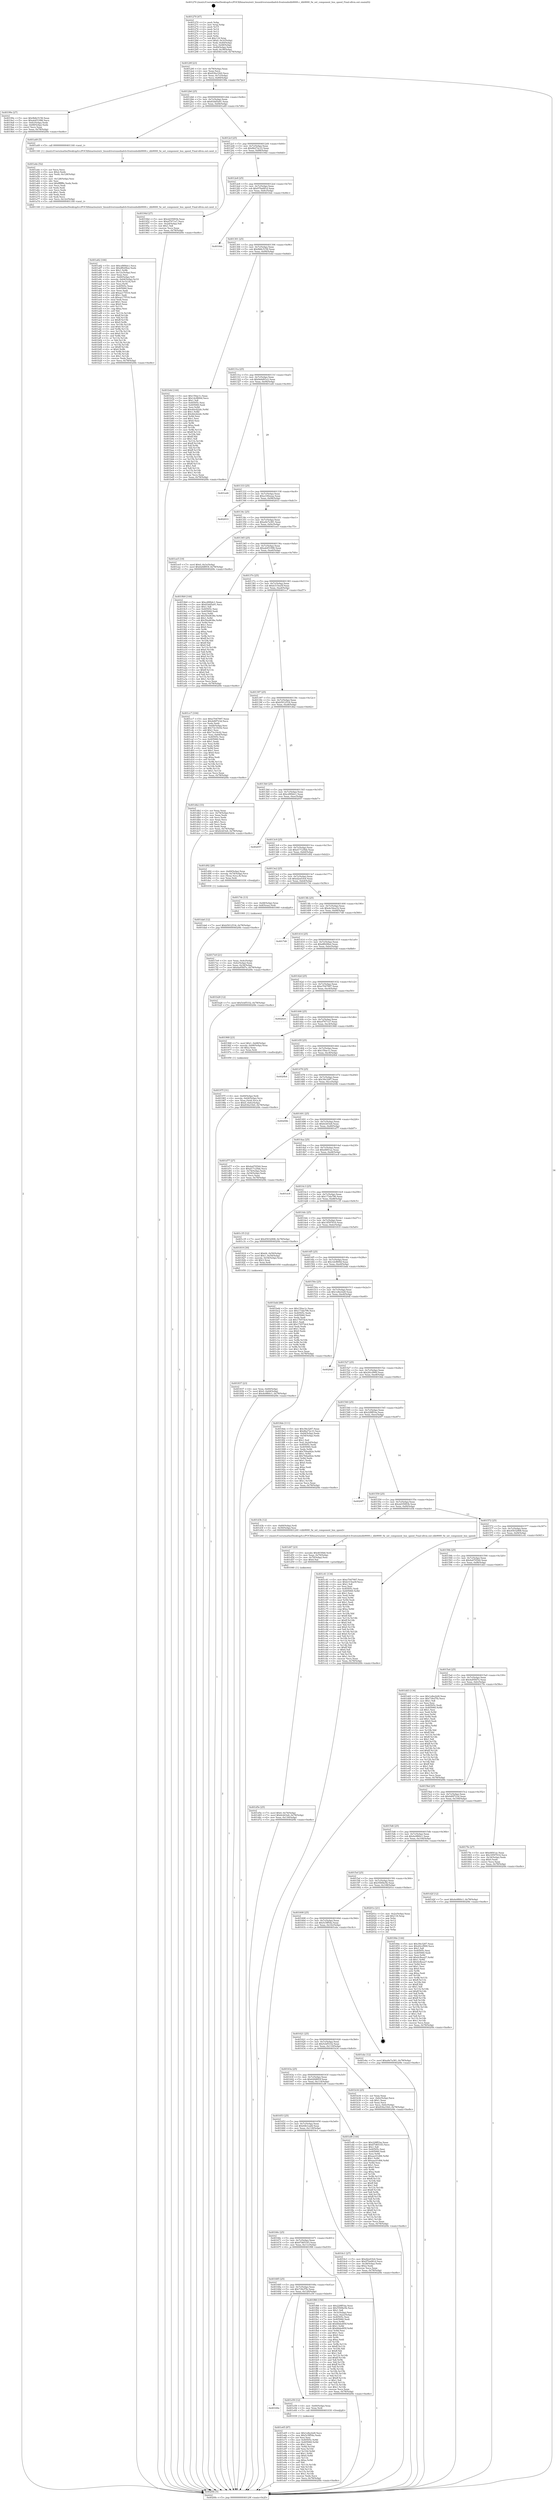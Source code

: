 digraph "0x401270" {
  label = "0x401270 (/mnt/c/Users/mathe/Desktop/tcc/POCII/binaries/extr_linuxdriversmediadvb-frontendsdib9000.c_dib9000_fw_set_component_bus_speed_Final-ollvm.out::main(0))"
  labelloc = "t"
  node[shape=record]

  Entry [label="",width=0.3,height=0.3,shape=circle,fillcolor=black,style=filled]
  "0x40129f" [label="{
     0x40129f [23]\l
     | [instrs]\l
     &nbsp;&nbsp;0x40129f \<+3\>: mov -0x78(%rbp),%eax\l
     &nbsp;&nbsp;0x4012a2 \<+2\>: mov %eax,%ecx\l
     &nbsp;&nbsp;0x4012a4 \<+6\>: sub $0x830a1920,%ecx\l
     &nbsp;&nbsp;0x4012aa \<+3\>: mov %eax,-0x7c(%rbp)\l
     &nbsp;&nbsp;0x4012ad \<+3\>: mov %ecx,-0x80(%rbp)\l
     &nbsp;&nbsp;0x4012b0 \<+6\>: je 000000000040199e \<main+0x72e\>\l
  }"]
  "0x40199e" [label="{
     0x40199e [27]\l
     | [instrs]\l
     &nbsp;&nbsp;0x40199e \<+5\>: mov $0x9b8c5158,%eax\l
     &nbsp;&nbsp;0x4019a3 \<+5\>: mov $0xab451996,%ecx\l
     &nbsp;&nbsp;0x4019a8 \<+3\>: mov -0x6c(%rbp),%edx\l
     &nbsp;&nbsp;0x4019ab \<+3\>: cmp -0x68(%rbp),%edx\l
     &nbsp;&nbsp;0x4019ae \<+3\>: cmovl %ecx,%eax\l
     &nbsp;&nbsp;0x4019b1 \<+3\>: mov %eax,-0x78(%rbp)\l
     &nbsp;&nbsp;0x4019b4 \<+5\>: jmp 00000000004020fe \<main+0xe8e\>\l
  }"]
  "0x4012b6" [label="{
     0x4012b6 [25]\l
     | [instrs]\l
     &nbsp;&nbsp;0x4012b6 \<+5\>: jmp 00000000004012bb \<main+0x4b\>\l
     &nbsp;&nbsp;0x4012bb \<+3\>: mov -0x7c(%rbp),%eax\l
     &nbsp;&nbsp;0x4012be \<+5\>: sub $0x83dd5a91,%eax\l
     &nbsp;&nbsp;0x4012c3 \<+6\>: mov %eax,-0x84(%rbp)\l
     &nbsp;&nbsp;0x4012c9 \<+6\>: je 0000000000401a49 \<main+0x7d9\>\l
  }"]
  Exit [label="",width=0.3,height=0.3,shape=circle,fillcolor=black,style=filled,peripheries=2]
  "0x401a49" [label="{
     0x401a49 [5]\l
     | [instrs]\l
     &nbsp;&nbsp;0x401a49 \<+5\>: call 0000000000401160 \<next_i\>\l
     | [calls]\l
     &nbsp;&nbsp;0x401160 \{1\} (/mnt/c/Users/mathe/Desktop/tcc/POCII/binaries/extr_linuxdriversmediadvb-frontendsdib9000.c_dib9000_fw_set_component_bus_speed_Final-ollvm.out::next_i)\l
  }"]
  "0x4012cf" [label="{
     0x4012cf [25]\l
     | [instrs]\l
     &nbsp;&nbsp;0x4012cf \<+5\>: jmp 00000000004012d4 \<main+0x64\>\l
     &nbsp;&nbsp;0x4012d4 \<+3\>: mov -0x7c(%rbp),%eax\l
     &nbsp;&nbsp;0x4012d7 \<+5\>: sub $0x8b272c33,%eax\l
     &nbsp;&nbsp;0x4012dc \<+6\>: mov %eax,-0x88(%rbp)\l
     &nbsp;&nbsp;0x4012e2 \<+6\>: je 000000000040194d \<main+0x6dd\>\l
  }"]
  "0x401e65" [label="{
     0x401e65 [87]\l
     | [instrs]\l
     &nbsp;&nbsp;0x401e65 \<+5\>: mov $0x1e8ecb28,%ecx\l
     &nbsp;&nbsp;0x401e6a \<+5\>: mov $0x5c5ff54a,%edx\l
     &nbsp;&nbsp;0x401e6f \<+2\>: xor %esi,%esi\l
     &nbsp;&nbsp;0x401e71 \<+8\>: mov 0x40505c,%r8d\l
     &nbsp;&nbsp;0x401e79 \<+8\>: mov 0x405060,%r9d\l
     &nbsp;&nbsp;0x401e81 \<+3\>: sub $0x1,%esi\l
     &nbsp;&nbsp;0x401e84 \<+3\>: mov %r8d,%r10d\l
     &nbsp;&nbsp;0x401e87 \<+3\>: add %esi,%r10d\l
     &nbsp;&nbsp;0x401e8a \<+4\>: imul %r10d,%r8d\l
     &nbsp;&nbsp;0x401e8e \<+4\>: and $0x1,%r8d\l
     &nbsp;&nbsp;0x401e92 \<+4\>: cmp $0x0,%r8d\l
     &nbsp;&nbsp;0x401e96 \<+4\>: sete %r11b\l
     &nbsp;&nbsp;0x401e9a \<+4\>: cmp $0xa,%r9d\l
     &nbsp;&nbsp;0x401e9e \<+3\>: setl %bl\l
     &nbsp;&nbsp;0x401ea1 \<+3\>: mov %r11b,%r14b\l
     &nbsp;&nbsp;0x401ea4 \<+3\>: and %bl,%r14b\l
     &nbsp;&nbsp;0x401ea7 \<+3\>: xor %bl,%r11b\l
     &nbsp;&nbsp;0x401eaa \<+3\>: or %r11b,%r14b\l
     &nbsp;&nbsp;0x401ead \<+4\>: test $0x1,%r14b\l
     &nbsp;&nbsp;0x401eb1 \<+3\>: cmovne %edx,%ecx\l
     &nbsp;&nbsp;0x401eb4 \<+3\>: mov %ecx,-0x78(%rbp)\l
     &nbsp;&nbsp;0x401eb7 \<+5\>: jmp 00000000004020fe \<main+0xe8e\>\l
  }"]
  "0x40194d" [label="{
     0x40194d [27]\l
     | [instrs]\l
     &nbsp;&nbsp;0x40194d \<+5\>: mov $0x2d35993b,%eax\l
     &nbsp;&nbsp;0x401952 \<+5\>: mov $0xef7671a7,%ecx\l
     &nbsp;&nbsp;0x401957 \<+3\>: mov -0x2d(%rbp),%dl\l
     &nbsp;&nbsp;0x40195a \<+3\>: test $0x1,%dl\l
     &nbsp;&nbsp;0x40195d \<+3\>: cmovne %ecx,%eax\l
     &nbsp;&nbsp;0x401960 \<+3\>: mov %eax,-0x78(%rbp)\l
     &nbsp;&nbsp;0x401963 \<+5\>: jmp 00000000004020fe \<main+0xe8e\>\l
  }"]
  "0x4012e8" [label="{
     0x4012e8 [25]\l
     | [instrs]\l
     &nbsp;&nbsp;0x4012e8 \<+5\>: jmp 00000000004012ed \<main+0x7d\>\l
     &nbsp;&nbsp;0x4012ed \<+3\>: mov -0x7c(%rbp),%eax\l
     &nbsp;&nbsp;0x4012f0 \<+5\>: sub $0x970a081d,%eax\l
     &nbsp;&nbsp;0x4012f5 \<+6\>: mov %eax,-0x8c(%rbp)\l
     &nbsp;&nbsp;0x4012fb \<+6\>: je 00000000004016dc \<main+0x46c\>\l
  }"]
  "0x40169e" [label="{
     0x40169e\l
  }", style=dashed]
  "0x4016dc" [label="{
     0x4016dc\l
  }", style=dashed]
  "0x401301" [label="{
     0x401301 [25]\l
     | [instrs]\l
     &nbsp;&nbsp;0x401301 \<+5\>: jmp 0000000000401306 \<main+0x96\>\l
     &nbsp;&nbsp;0x401306 \<+3\>: mov -0x7c(%rbp),%eax\l
     &nbsp;&nbsp;0x401309 \<+5\>: sub $0x9b8c5158,%eax\l
     &nbsp;&nbsp;0x40130e \<+6\>: mov %eax,-0x90(%rbp)\l
     &nbsp;&nbsp;0x401314 \<+6\>: je 0000000000401b4d \<main+0x8dd\>\l
  }"]
  "0x401e59" [label="{
     0x401e59 [12]\l
     | [instrs]\l
     &nbsp;&nbsp;0x401e59 \<+4\>: mov -0x60(%rbp),%rax\l
     &nbsp;&nbsp;0x401e5d \<+3\>: mov %rax,%rdi\l
     &nbsp;&nbsp;0x401e60 \<+5\>: call 0000000000401030 \<free@plt\>\l
     | [calls]\l
     &nbsp;&nbsp;0x401030 \{1\} (unknown)\l
  }"]
  "0x401b4d" [label="{
     0x401b4d [144]\l
     | [instrs]\l
     &nbsp;&nbsp;0x401b4d \<+5\>: mov $0x150ac1c,%eax\l
     &nbsp;&nbsp;0x401b52 \<+5\>: mov $0x1dcf800d,%ecx\l
     &nbsp;&nbsp;0x401b57 \<+2\>: mov $0x1,%dl\l
     &nbsp;&nbsp;0x401b59 \<+7\>: mov 0x40505c,%esi\l
     &nbsp;&nbsp;0x401b60 \<+7\>: mov 0x405060,%edi\l
     &nbsp;&nbsp;0x401b67 \<+3\>: mov %esi,%r8d\l
     &nbsp;&nbsp;0x401b6a \<+7\>: add $0x4dcd22dc,%r8d\l
     &nbsp;&nbsp;0x401b71 \<+4\>: sub $0x1,%r8d\l
     &nbsp;&nbsp;0x401b75 \<+7\>: sub $0x4dcd22dc,%r8d\l
     &nbsp;&nbsp;0x401b7c \<+4\>: imul %r8d,%esi\l
     &nbsp;&nbsp;0x401b80 \<+3\>: and $0x1,%esi\l
     &nbsp;&nbsp;0x401b83 \<+3\>: cmp $0x0,%esi\l
     &nbsp;&nbsp;0x401b86 \<+4\>: sete %r9b\l
     &nbsp;&nbsp;0x401b8a \<+3\>: cmp $0xa,%edi\l
     &nbsp;&nbsp;0x401b8d \<+4\>: setl %r10b\l
     &nbsp;&nbsp;0x401b91 \<+3\>: mov %r9b,%r11b\l
     &nbsp;&nbsp;0x401b94 \<+4\>: xor $0xff,%r11b\l
     &nbsp;&nbsp;0x401b98 \<+3\>: mov %r10b,%bl\l
     &nbsp;&nbsp;0x401b9b \<+3\>: xor $0xff,%bl\l
     &nbsp;&nbsp;0x401b9e \<+3\>: xor $0x1,%dl\l
     &nbsp;&nbsp;0x401ba1 \<+3\>: mov %r11b,%r14b\l
     &nbsp;&nbsp;0x401ba4 \<+4\>: and $0xff,%r14b\l
     &nbsp;&nbsp;0x401ba8 \<+3\>: and %dl,%r9b\l
     &nbsp;&nbsp;0x401bab \<+3\>: mov %bl,%r15b\l
     &nbsp;&nbsp;0x401bae \<+4\>: and $0xff,%r15b\l
     &nbsp;&nbsp;0x401bb2 \<+3\>: and %dl,%r10b\l
     &nbsp;&nbsp;0x401bb5 \<+3\>: or %r9b,%r14b\l
     &nbsp;&nbsp;0x401bb8 \<+3\>: or %r10b,%r15b\l
     &nbsp;&nbsp;0x401bbb \<+3\>: xor %r15b,%r14b\l
     &nbsp;&nbsp;0x401bbe \<+3\>: or %bl,%r11b\l
     &nbsp;&nbsp;0x401bc1 \<+4\>: xor $0xff,%r11b\l
     &nbsp;&nbsp;0x401bc5 \<+3\>: or $0x1,%dl\l
     &nbsp;&nbsp;0x401bc8 \<+3\>: and %dl,%r11b\l
     &nbsp;&nbsp;0x401bcb \<+3\>: or %r11b,%r14b\l
     &nbsp;&nbsp;0x401bce \<+4\>: test $0x1,%r14b\l
     &nbsp;&nbsp;0x401bd2 \<+3\>: cmovne %ecx,%eax\l
     &nbsp;&nbsp;0x401bd5 \<+3\>: mov %eax,-0x78(%rbp)\l
     &nbsp;&nbsp;0x401bd8 \<+5\>: jmp 00000000004020fe \<main+0xe8e\>\l
  }"]
  "0x40131a" [label="{
     0x40131a [25]\l
     | [instrs]\l
     &nbsp;&nbsp;0x40131a \<+5\>: jmp 000000000040131f \<main+0xaf\>\l
     &nbsp;&nbsp;0x40131f \<+3\>: mov -0x7c(%rbp),%eax\l
     &nbsp;&nbsp;0x401322 \<+5\>: sub $0x9e6d91a3,%eax\l
     &nbsp;&nbsp;0x401327 \<+6\>: mov %eax,-0x94(%rbp)\l
     &nbsp;&nbsp;0x40132d \<+6\>: je 0000000000401ed4 \<main+0xc64\>\l
  }"]
  "0x401685" [label="{
     0x401685 [25]\l
     | [instrs]\l
     &nbsp;&nbsp;0x401685 \<+5\>: jmp 000000000040168a \<main+0x41a\>\l
     &nbsp;&nbsp;0x40168a \<+3\>: mov -0x7c(%rbp),%eax\l
     &nbsp;&nbsp;0x40168d \<+5\>: sub $0x739cf7fe,%eax\l
     &nbsp;&nbsp;0x401692 \<+6\>: mov %eax,-0x120(%rbp)\l
     &nbsp;&nbsp;0x401698 \<+6\>: je 0000000000401e59 \<main+0xbe9\>\l
  }"]
  "0x401ed4" [label="{
     0x401ed4\l
  }", style=dashed]
  "0x401333" [label="{
     0x401333 [25]\l
     | [instrs]\l
     &nbsp;&nbsp;0x401333 \<+5\>: jmp 0000000000401338 \<main+0xc8\>\l
     &nbsp;&nbsp;0x401338 \<+3\>: mov -0x7c(%rbp),%eax\l
     &nbsp;&nbsp;0x40133b \<+5\>: sub $0xa100eeaa,%eax\l
     &nbsp;&nbsp;0x401340 \<+6\>: mov %eax,-0x98(%rbp)\l
     &nbsp;&nbsp;0x401346 \<+6\>: je 0000000000402033 \<main+0xdc3\>\l
  }"]
  "0x401f88" [label="{
     0x401f88 [150]\l
     | [instrs]\l
     &nbsp;&nbsp;0x401f88 \<+5\>: mov $0x228ff1ba,%eax\l
     &nbsp;&nbsp;0x401f8d \<+5\>: mov $0x550f4e5b,%ecx\l
     &nbsp;&nbsp;0x401f92 \<+2\>: mov $0x1,%dl\l
     &nbsp;&nbsp;0x401f94 \<+3\>: mov -0x3c(%rbp),%esi\l
     &nbsp;&nbsp;0x401f97 \<+3\>: mov %esi,-0x2c(%rbp)\l
     &nbsp;&nbsp;0x401f9a \<+7\>: mov 0x40505c,%esi\l
     &nbsp;&nbsp;0x401fa1 \<+7\>: mov 0x405060,%edi\l
     &nbsp;&nbsp;0x401fa8 \<+3\>: mov %esi,%r8d\l
     &nbsp;&nbsp;0x401fab \<+7\>: add $0x66ded95f,%r8d\l
     &nbsp;&nbsp;0x401fb2 \<+4\>: sub $0x1,%r8d\l
     &nbsp;&nbsp;0x401fb6 \<+7\>: sub $0x66ded95f,%r8d\l
     &nbsp;&nbsp;0x401fbd \<+4\>: imul %r8d,%esi\l
     &nbsp;&nbsp;0x401fc1 \<+3\>: and $0x1,%esi\l
     &nbsp;&nbsp;0x401fc4 \<+3\>: cmp $0x0,%esi\l
     &nbsp;&nbsp;0x401fc7 \<+4\>: sete %r9b\l
     &nbsp;&nbsp;0x401fcb \<+3\>: cmp $0xa,%edi\l
     &nbsp;&nbsp;0x401fce \<+4\>: setl %r10b\l
     &nbsp;&nbsp;0x401fd2 \<+3\>: mov %r9b,%r11b\l
     &nbsp;&nbsp;0x401fd5 \<+4\>: xor $0xff,%r11b\l
     &nbsp;&nbsp;0x401fd9 \<+3\>: mov %r10b,%bl\l
     &nbsp;&nbsp;0x401fdc \<+3\>: xor $0xff,%bl\l
     &nbsp;&nbsp;0x401fdf \<+3\>: xor $0x1,%dl\l
     &nbsp;&nbsp;0x401fe2 \<+3\>: mov %r11b,%r14b\l
     &nbsp;&nbsp;0x401fe5 \<+4\>: and $0xff,%r14b\l
     &nbsp;&nbsp;0x401fe9 \<+3\>: and %dl,%r9b\l
     &nbsp;&nbsp;0x401fec \<+3\>: mov %bl,%r15b\l
     &nbsp;&nbsp;0x401fef \<+4\>: and $0xff,%r15b\l
     &nbsp;&nbsp;0x401ff3 \<+3\>: and %dl,%r10b\l
     &nbsp;&nbsp;0x401ff6 \<+3\>: or %r9b,%r14b\l
     &nbsp;&nbsp;0x401ff9 \<+3\>: or %r10b,%r15b\l
     &nbsp;&nbsp;0x401ffc \<+3\>: xor %r15b,%r14b\l
     &nbsp;&nbsp;0x401fff \<+3\>: or %bl,%r11b\l
     &nbsp;&nbsp;0x402002 \<+4\>: xor $0xff,%r11b\l
     &nbsp;&nbsp;0x402006 \<+3\>: or $0x1,%dl\l
     &nbsp;&nbsp;0x402009 \<+3\>: and %dl,%r11b\l
     &nbsp;&nbsp;0x40200c \<+3\>: or %r11b,%r14b\l
     &nbsp;&nbsp;0x40200f \<+4\>: test $0x1,%r14b\l
     &nbsp;&nbsp;0x402013 \<+3\>: cmovne %ecx,%eax\l
     &nbsp;&nbsp;0x402016 \<+3\>: mov %eax,-0x78(%rbp)\l
     &nbsp;&nbsp;0x402019 \<+5\>: jmp 00000000004020fe \<main+0xe8e\>\l
  }"]
  "0x402033" [label="{
     0x402033\l
  }", style=dashed]
  "0x40134c" [label="{
     0x40134c [25]\l
     | [instrs]\l
     &nbsp;&nbsp;0x40134c \<+5\>: jmp 0000000000401351 \<main+0xe1\>\l
     &nbsp;&nbsp;0x401351 \<+3\>: mov -0x7c(%rbp),%eax\l
     &nbsp;&nbsp;0x401354 \<+5\>: sub $0xa9e7a381,%eax\l
     &nbsp;&nbsp;0x401359 \<+6\>: mov %eax,-0x9c(%rbp)\l
     &nbsp;&nbsp;0x40135f \<+6\>: je 0000000000401ee5 \<main+0xc75\>\l
  }"]
  "0x401da6" [label="{
     0x401da6 [12]\l
     | [instrs]\l
     &nbsp;&nbsp;0x401da6 \<+7\>: movl $0xb5012534,-0x78(%rbp)\l
     &nbsp;&nbsp;0x401dad \<+5\>: jmp 00000000004020fe \<main+0xe8e\>\l
  }"]
  "0x401ee5" [label="{
     0x401ee5 [19]\l
     | [instrs]\l
     &nbsp;&nbsp;0x401ee5 \<+7\>: movl $0x0,-0x3c(%rbp)\l
     &nbsp;&nbsp;0x401eec \<+7\>: movl $0x62fd893f,-0x78(%rbp)\l
     &nbsp;&nbsp;0x401ef3 \<+5\>: jmp 00000000004020fe \<main+0xe8e\>\l
  }"]
  "0x401365" [label="{
     0x401365 [25]\l
     | [instrs]\l
     &nbsp;&nbsp;0x401365 \<+5\>: jmp 000000000040136a \<main+0xfa\>\l
     &nbsp;&nbsp;0x40136a \<+3\>: mov -0x7c(%rbp),%eax\l
     &nbsp;&nbsp;0x40136d \<+5\>: sub $0xab451996,%eax\l
     &nbsp;&nbsp;0x401372 \<+6\>: mov %eax,-0xa0(%rbp)\l
     &nbsp;&nbsp;0x401378 \<+6\>: je 00000000004019b9 \<main+0x749\>\l
  }"]
  "0x401d5e" [label="{
     0x401d5e [25]\l
     | [instrs]\l
     &nbsp;&nbsp;0x401d5e \<+7\>: movl $0x0,-0x74(%rbp)\l
     &nbsp;&nbsp;0x401d65 \<+7\>: movl $0x6cb03e6,-0x78(%rbp)\l
     &nbsp;&nbsp;0x401d6c \<+6\>: mov %eax,-0x130(%rbp)\l
     &nbsp;&nbsp;0x401d72 \<+5\>: jmp 00000000004020fe \<main+0xe8e\>\l
  }"]
  "0x4019b9" [label="{
     0x4019b9 [144]\l
     | [instrs]\l
     &nbsp;&nbsp;0x4019b9 \<+5\>: mov $0xcd9f4dc1,%eax\l
     &nbsp;&nbsp;0x4019be \<+5\>: mov $0x83dd5a91,%ecx\l
     &nbsp;&nbsp;0x4019c3 \<+2\>: mov $0x1,%dl\l
     &nbsp;&nbsp;0x4019c5 \<+7\>: mov 0x40505c,%esi\l
     &nbsp;&nbsp;0x4019cc \<+7\>: mov 0x405060,%edi\l
     &nbsp;&nbsp;0x4019d3 \<+3\>: mov %esi,%r8d\l
     &nbsp;&nbsp;0x4019d6 \<+7\>: add $0x50ed638e,%r8d\l
     &nbsp;&nbsp;0x4019dd \<+4\>: sub $0x1,%r8d\l
     &nbsp;&nbsp;0x4019e1 \<+7\>: sub $0x50ed638e,%r8d\l
     &nbsp;&nbsp;0x4019e8 \<+4\>: imul %r8d,%esi\l
     &nbsp;&nbsp;0x4019ec \<+3\>: and $0x1,%esi\l
     &nbsp;&nbsp;0x4019ef \<+3\>: cmp $0x0,%esi\l
     &nbsp;&nbsp;0x4019f2 \<+4\>: sete %r9b\l
     &nbsp;&nbsp;0x4019f6 \<+3\>: cmp $0xa,%edi\l
     &nbsp;&nbsp;0x4019f9 \<+4\>: setl %r10b\l
     &nbsp;&nbsp;0x4019fd \<+3\>: mov %r9b,%r11b\l
     &nbsp;&nbsp;0x401a00 \<+4\>: xor $0xff,%r11b\l
     &nbsp;&nbsp;0x401a04 \<+3\>: mov %r10b,%bl\l
     &nbsp;&nbsp;0x401a07 \<+3\>: xor $0xff,%bl\l
     &nbsp;&nbsp;0x401a0a \<+3\>: xor $0x0,%dl\l
     &nbsp;&nbsp;0x401a0d \<+3\>: mov %r11b,%r14b\l
     &nbsp;&nbsp;0x401a10 \<+4\>: and $0x0,%r14b\l
     &nbsp;&nbsp;0x401a14 \<+3\>: and %dl,%r9b\l
     &nbsp;&nbsp;0x401a17 \<+3\>: mov %bl,%r15b\l
     &nbsp;&nbsp;0x401a1a \<+4\>: and $0x0,%r15b\l
     &nbsp;&nbsp;0x401a1e \<+3\>: and %dl,%r10b\l
     &nbsp;&nbsp;0x401a21 \<+3\>: or %r9b,%r14b\l
     &nbsp;&nbsp;0x401a24 \<+3\>: or %r10b,%r15b\l
     &nbsp;&nbsp;0x401a27 \<+3\>: xor %r15b,%r14b\l
     &nbsp;&nbsp;0x401a2a \<+3\>: or %bl,%r11b\l
     &nbsp;&nbsp;0x401a2d \<+4\>: xor $0xff,%r11b\l
     &nbsp;&nbsp;0x401a31 \<+3\>: or $0x0,%dl\l
     &nbsp;&nbsp;0x401a34 \<+3\>: and %dl,%r11b\l
     &nbsp;&nbsp;0x401a37 \<+3\>: or %r11b,%r14b\l
     &nbsp;&nbsp;0x401a3a \<+4\>: test $0x1,%r14b\l
     &nbsp;&nbsp;0x401a3e \<+3\>: cmovne %ecx,%eax\l
     &nbsp;&nbsp;0x401a41 \<+3\>: mov %eax,-0x78(%rbp)\l
     &nbsp;&nbsp;0x401a44 \<+5\>: jmp 00000000004020fe \<main+0xe8e\>\l
  }"]
  "0x40137e" [label="{
     0x40137e [25]\l
     | [instrs]\l
     &nbsp;&nbsp;0x40137e \<+5\>: jmp 0000000000401383 \<main+0x113\>\l
     &nbsp;&nbsp;0x401383 \<+3\>: mov -0x7c(%rbp),%eax\l
     &nbsp;&nbsp;0x401386 \<+5\>: sub $0xb315ea5f,%eax\l
     &nbsp;&nbsp;0x40138b \<+6\>: mov %eax,-0xa4(%rbp)\l
     &nbsp;&nbsp;0x401391 \<+6\>: je 0000000000401cc7 \<main+0xa57\>\l
  }"]
  "0x401d47" [label="{
     0x401d47 [23]\l
     | [instrs]\l
     &nbsp;&nbsp;0x401d47 \<+10\>: movabs $0x4030b6,%rdi\l
     &nbsp;&nbsp;0x401d51 \<+3\>: mov %eax,-0x70(%rbp)\l
     &nbsp;&nbsp;0x401d54 \<+3\>: mov -0x70(%rbp),%esi\l
     &nbsp;&nbsp;0x401d57 \<+2\>: mov $0x0,%al\l
     &nbsp;&nbsp;0x401d59 \<+5\>: call 0000000000401040 \<printf@plt\>\l
     | [calls]\l
     &nbsp;&nbsp;0x401040 \{1\} (unknown)\l
  }"]
  "0x401cc7" [label="{
     0x401cc7 [104]\l
     | [instrs]\l
     &nbsp;&nbsp;0x401cc7 \<+5\>: mov $0xe7047997,%eax\l
     &nbsp;&nbsp;0x401ccc \<+5\>: mov $0x4d0f723d,%ecx\l
     &nbsp;&nbsp;0x401cd1 \<+2\>: xor %edx,%edx\l
     &nbsp;&nbsp;0x401cd3 \<+3\>: mov -0x64(%rbp),%esi\l
     &nbsp;&nbsp;0x401cd6 \<+6\>: add $0x73e19c02,%esi\l
     &nbsp;&nbsp;0x401cdc \<+3\>: add $0x1,%esi\l
     &nbsp;&nbsp;0x401cdf \<+6\>: sub $0x73e19c02,%esi\l
     &nbsp;&nbsp;0x401ce5 \<+3\>: mov %esi,-0x64(%rbp)\l
     &nbsp;&nbsp;0x401ce8 \<+7\>: mov 0x40505c,%esi\l
     &nbsp;&nbsp;0x401cef \<+7\>: mov 0x405060,%edi\l
     &nbsp;&nbsp;0x401cf6 \<+3\>: sub $0x1,%edx\l
     &nbsp;&nbsp;0x401cf9 \<+3\>: mov %esi,%r8d\l
     &nbsp;&nbsp;0x401cfc \<+3\>: add %edx,%r8d\l
     &nbsp;&nbsp;0x401cff \<+4\>: imul %r8d,%esi\l
     &nbsp;&nbsp;0x401d03 \<+3\>: and $0x1,%esi\l
     &nbsp;&nbsp;0x401d06 \<+3\>: cmp $0x0,%esi\l
     &nbsp;&nbsp;0x401d09 \<+4\>: sete %r9b\l
     &nbsp;&nbsp;0x401d0d \<+3\>: cmp $0xa,%edi\l
     &nbsp;&nbsp;0x401d10 \<+4\>: setl %r10b\l
     &nbsp;&nbsp;0x401d14 \<+3\>: mov %r9b,%r11b\l
     &nbsp;&nbsp;0x401d17 \<+3\>: and %r10b,%r11b\l
     &nbsp;&nbsp;0x401d1a \<+3\>: xor %r10b,%r9b\l
     &nbsp;&nbsp;0x401d1d \<+3\>: or %r9b,%r11b\l
     &nbsp;&nbsp;0x401d20 \<+4\>: test $0x1,%r11b\l
     &nbsp;&nbsp;0x401d24 \<+3\>: cmovne %ecx,%eax\l
     &nbsp;&nbsp;0x401d27 \<+3\>: mov %eax,-0x78(%rbp)\l
     &nbsp;&nbsp;0x401d2a \<+5\>: jmp 00000000004020fe \<main+0xe8e\>\l
  }"]
  "0x401397" [label="{
     0x401397 [25]\l
     | [instrs]\l
     &nbsp;&nbsp;0x401397 \<+5\>: jmp 000000000040139c \<main+0x12c\>\l
     &nbsp;&nbsp;0x40139c \<+3\>: mov -0x7c(%rbp),%eax\l
     &nbsp;&nbsp;0x40139f \<+5\>: sub $0xb5012534,%eax\l
     &nbsp;&nbsp;0x4013a4 \<+6\>: mov %eax,-0xa8(%rbp)\l
     &nbsp;&nbsp;0x4013aa \<+6\>: je 0000000000401db2 \<main+0xb42\>\l
  }"]
  "0x401a82" [label="{
     0x401a82 [166]\l
     | [instrs]\l
     &nbsp;&nbsp;0x401a82 \<+5\>: mov $0xcd9f4dc1,%ecx\l
     &nbsp;&nbsp;0x401a87 \<+5\>: mov $0xdf629fa2,%edx\l
     &nbsp;&nbsp;0x401a8c \<+3\>: mov $0x1,%r8b\l
     &nbsp;&nbsp;0x401a8f \<+6\>: mov -0x12c(%rbp),%esi\l
     &nbsp;&nbsp;0x401a95 \<+3\>: imul %eax,%esi\l
     &nbsp;&nbsp;0x401a98 \<+4\>: mov -0x60(%rbp),%r9\l
     &nbsp;&nbsp;0x401a9c \<+4\>: movslq -0x64(%rbp),%r10\l
     &nbsp;&nbsp;0x401aa0 \<+4\>: mov (%r9,%r10,8),%r9\l
     &nbsp;&nbsp;0x401aa4 \<+3\>: mov %esi,(%r9)\l
     &nbsp;&nbsp;0x401aa7 \<+7\>: mov 0x40505c,%eax\l
     &nbsp;&nbsp;0x401aae \<+7\>: mov 0x405060,%esi\l
     &nbsp;&nbsp;0x401ab5 \<+2\>: mov %eax,%edi\l
     &nbsp;&nbsp;0x401ab7 \<+6\>: add $0xaa175516,%edi\l
     &nbsp;&nbsp;0x401abd \<+3\>: sub $0x1,%edi\l
     &nbsp;&nbsp;0x401ac0 \<+6\>: sub $0xaa175516,%edi\l
     &nbsp;&nbsp;0x401ac6 \<+3\>: imul %edi,%eax\l
     &nbsp;&nbsp;0x401ac9 \<+3\>: and $0x1,%eax\l
     &nbsp;&nbsp;0x401acc \<+3\>: cmp $0x0,%eax\l
     &nbsp;&nbsp;0x401acf \<+4\>: sete %r11b\l
     &nbsp;&nbsp;0x401ad3 \<+3\>: cmp $0xa,%esi\l
     &nbsp;&nbsp;0x401ad6 \<+3\>: setl %bl\l
     &nbsp;&nbsp;0x401ad9 \<+3\>: mov %r11b,%r14b\l
     &nbsp;&nbsp;0x401adc \<+4\>: xor $0xff,%r14b\l
     &nbsp;&nbsp;0x401ae0 \<+3\>: mov %bl,%r15b\l
     &nbsp;&nbsp;0x401ae3 \<+4\>: xor $0xff,%r15b\l
     &nbsp;&nbsp;0x401ae7 \<+4\>: xor $0x0,%r8b\l
     &nbsp;&nbsp;0x401aeb \<+3\>: mov %r14b,%r12b\l
     &nbsp;&nbsp;0x401aee \<+4\>: and $0x0,%r12b\l
     &nbsp;&nbsp;0x401af2 \<+3\>: and %r8b,%r11b\l
     &nbsp;&nbsp;0x401af5 \<+3\>: mov %r15b,%r13b\l
     &nbsp;&nbsp;0x401af8 \<+4\>: and $0x0,%r13b\l
     &nbsp;&nbsp;0x401afc \<+3\>: and %r8b,%bl\l
     &nbsp;&nbsp;0x401aff \<+3\>: or %r11b,%r12b\l
     &nbsp;&nbsp;0x401b02 \<+3\>: or %bl,%r13b\l
     &nbsp;&nbsp;0x401b05 \<+3\>: xor %r13b,%r12b\l
     &nbsp;&nbsp;0x401b08 \<+3\>: or %r15b,%r14b\l
     &nbsp;&nbsp;0x401b0b \<+4\>: xor $0xff,%r14b\l
     &nbsp;&nbsp;0x401b0f \<+4\>: or $0x0,%r8b\l
     &nbsp;&nbsp;0x401b13 \<+3\>: and %r8b,%r14b\l
     &nbsp;&nbsp;0x401b16 \<+3\>: or %r14b,%r12b\l
     &nbsp;&nbsp;0x401b19 \<+4\>: test $0x1,%r12b\l
     &nbsp;&nbsp;0x401b1d \<+3\>: cmovne %edx,%ecx\l
     &nbsp;&nbsp;0x401b20 \<+3\>: mov %ecx,-0x78(%rbp)\l
     &nbsp;&nbsp;0x401b23 \<+5\>: jmp 00000000004020fe \<main+0xe8e\>\l
  }"]
  "0x401db2" [label="{
     0x401db2 [33]\l
     | [instrs]\l
     &nbsp;&nbsp;0x401db2 \<+2\>: xor %eax,%eax\l
     &nbsp;&nbsp;0x401db4 \<+3\>: mov -0x74(%rbp),%ecx\l
     &nbsp;&nbsp;0x401db7 \<+2\>: mov %eax,%edx\l
     &nbsp;&nbsp;0x401db9 \<+2\>: sub %ecx,%edx\l
     &nbsp;&nbsp;0x401dbb \<+2\>: mov %eax,%ecx\l
     &nbsp;&nbsp;0x401dbd \<+3\>: sub $0x1,%ecx\l
     &nbsp;&nbsp;0x401dc0 \<+2\>: add %ecx,%edx\l
     &nbsp;&nbsp;0x401dc2 \<+2\>: sub %edx,%eax\l
     &nbsp;&nbsp;0x401dc4 \<+3\>: mov %eax,-0x74(%rbp)\l
     &nbsp;&nbsp;0x401dc7 \<+7\>: movl $0x6cb03e6,-0x78(%rbp)\l
     &nbsp;&nbsp;0x401dce \<+5\>: jmp 00000000004020fe \<main+0xe8e\>\l
  }"]
  "0x4013b0" [label="{
     0x4013b0 [25]\l
     | [instrs]\l
     &nbsp;&nbsp;0x4013b0 \<+5\>: jmp 00000000004013b5 \<main+0x145\>\l
     &nbsp;&nbsp;0x4013b5 \<+3\>: mov -0x7c(%rbp),%eax\l
     &nbsp;&nbsp;0x4013b8 \<+5\>: sub $0xcd9f4dc1,%eax\l
     &nbsp;&nbsp;0x4013bd \<+6\>: mov %eax,-0xac(%rbp)\l
     &nbsp;&nbsp;0x4013c3 \<+6\>: je 0000000000402057 \<main+0xde7\>\l
  }"]
  "0x401a4e" [label="{
     0x401a4e [52]\l
     | [instrs]\l
     &nbsp;&nbsp;0x401a4e \<+2\>: xor %ecx,%ecx\l
     &nbsp;&nbsp;0x401a50 \<+5\>: mov $0x2,%edx\l
     &nbsp;&nbsp;0x401a55 \<+6\>: mov %edx,-0x128(%rbp)\l
     &nbsp;&nbsp;0x401a5b \<+1\>: cltd\l
     &nbsp;&nbsp;0x401a5c \<+6\>: mov -0x128(%rbp),%esi\l
     &nbsp;&nbsp;0x401a62 \<+2\>: idiv %esi\l
     &nbsp;&nbsp;0x401a64 \<+6\>: imul $0xfffffffe,%edx,%edx\l
     &nbsp;&nbsp;0x401a6a \<+2\>: mov %ecx,%edi\l
     &nbsp;&nbsp;0x401a6c \<+2\>: sub %edx,%edi\l
     &nbsp;&nbsp;0x401a6e \<+2\>: mov %ecx,%edx\l
     &nbsp;&nbsp;0x401a70 \<+3\>: sub $0x1,%edx\l
     &nbsp;&nbsp;0x401a73 \<+2\>: add %edx,%edi\l
     &nbsp;&nbsp;0x401a75 \<+2\>: sub %edi,%ecx\l
     &nbsp;&nbsp;0x401a77 \<+6\>: mov %ecx,-0x12c(%rbp)\l
     &nbsp;&nbsp;0x401a7d \<+5\>: call 0000000000401160 \<next_i\>\l
     | [calls]\l
     &nbsp;&nbsp;0x401160 \{1\} (/mnt/c/Users/mathe/Desktop/tcc/POCII/binaries/extr_linuxdriversmediadvb-frontendsdib9000.c_dib9000_fw_set_component_bus_speed_Final-ollvm.out::next_i)\l
  }"]
  "0x402057" [label="{
     0x402057\l
  }", style=dashed]
  "0x4013c9" [label="{
     0x4013c9 [25]\l
     | [instrs]\l
     &nbsp;&nbsp;0x4013c9 \<+5\>: jmp 00000000004013ce \<main+0x15e\>\l
     &nbsp;&nbsp;0x4013ce \<+3\>: mov -0x7c(%rbp),%eax\l
     &nbsp;&nbsp;0x4013d1 \<+5\>: sub $0xd17125bb,%eax\l
     &nbsp;&nbsp;0x4013d6 \<+6\>: mov %eax,-0xb0(%rbp)\l
     &nbsp;&nbsp;0x4013dc \<+6\>: je 0000000000401d92 \<main+0xb22\>\l
  }"]
  "0x40197f" [label="{
     0x40197f [31]\l
     | [instrs]\l
     &nbsp;&nbsp;0x40197f \<+4\>: mov -0x60(%rbp),%rdi\l
     &nbsp;&nbsp;0x401983 \<+4\>: movslq -0x64(%rbp),%rcx\l
     &nbsp;&nbsp;0x401987 \<+4\>: mov %rax,(%rdi,%rcx,8)\l
     &nbsp;&nbsp;0x40198b \<+7\>: movl $0x0,-0x6c(%rbp)\l
     &nbsp;&nbsp;0x401992 \<+7\>: movl $0x830a1920,-0x78(%rbp)\l
     &nbsp;&nbsp;0x401999 \<+5\>: jmp 00000000004020fe \<main+0xe8e\>\l
  }"]
  "0x401d92" [label="{
     0x401d92 [20]\l
     | [instrs]\l
     &nbsp;&nbsp;0x401d92 \<+4\>: mov -0x60(%rbp),%rax\l
     &nbsp;&nbsp;0x401d96 \<+4\>: movslq -0x74(%rbp),%rcx\l
     &nbsp;&nbsp;0x401d9a \<+4\>: mov (%rax,%rcx,8),%rax\l
     &nbsp;&nbsp;0x401d9e \<+3\>: mov %rax,%rdi\l
     &nbsp;&nbsp;0x401da1 \<+5\>: call 0000000000401030 \<free@plt\>\l
     | [calls]\l
     &nbsp;&nbsp;0x401030 \{1\} (unknown)\l
  }"]
  "0x4013e2" [label="{
     0x4013e2 [25]\l
     | [instrs]\l
     &nbsp;&nbsp;0x4013e2 \<+5\>: jmp 00000000004013e7 \<main+0x177\>\l
     &nbsp;&nbsp;0x4013e7 \<+3\>: mov -0x7c(%rbp),%eax\l
     &nbsp;&nbsp;0x4013ea \<+5\>: sub $0xd2ed1fe4,%eax\l
     &nbsp;&nbsp;0x4013ef \<+6\>: mov %eax,-0xb4(%rbp)\l
     &nbsp;&nbsp;0x4013f5 \<+6\>: je 00000000004017dc \<main+0x56c\>\l
  }"]
  "0x401837" [label="{
     0x401837 [23]\l
     | [instrs]\l
     &nbsp;&nbsp;0x401837 \<+4\>: mov %rax,-0x60(%rbp)\l
     &nbsp;&nbsp;0x40183b \<+7\>: movl $0x0,-0x64(%rbp)\l
     &nbsp;&nbsp;0x401842 \<+7\>: movl $0x4e9f60c1,-0x78(%rbp)\l
     &nbsp;&nbsp;0x401849 \<+5\>: jmp 00000000004020fe \<main+0xe8e\>\l
  }"]
  "0x4017dc" [label="{
     0x4017dc [13]\l
     | [instrs]\l
     &nbsp;&nbsp;0x4017dc \<+4\>: mov -0x48(%rbp),%rax\l
     &nbsp;&nbsp;0x4017e0 \<+4\>: mov 0x8(%rax),%rdi\l
     &nbsp;&nbsp;0x4017e4 \<+5\>: call 0000000000401060 \<atoi@plt\>\l
     | [calls]\l
     &nbsp;&nbsp;0x401060 \{1\} (unknown)\l
  }"]
  "0x4013fb" [label="{
     0x4013fb [25]\l
     | [instrs]\l
     &nbsp;&nbsp;0x4013fb \<+5\>: jmp 0000000000401400 \<main+0x190\>\l
     &nbsp;&nbsp;0x401400 \<+3\>: mov -0x7c(%rbp),%eax\l
     &nbsp;&nbsp;0x401403 \<+5\>: sub $0xde34ea1b,%eax\l
     &nbsp;&nbsp;0x401408 \<+6\>: mov %eax,-0xb8(%rbp)\l
     &nbsp;&nbsp;0x40140e \<+6\>: je 00000000004017d0 \<main+0x560\>\l
  }"]
  "0x4017e9" [label="{
     0x4017e9 [21]\l
     | [instrs]\l
     &nbsp;&nbsp;0x4017e9 \<+3\>: mov %eax,-0x4c(%rbp)\l
     &nbsp;&nbsp;0x4017ec \<+3\>: mov -0x4c(%rbp),%eax\l
     &nbsp;&nbsp;0x4017ef \<+3\>: mov %eax,-0x34(%rbp)\l
     &nbsp;&nbsp;0x4017f2 \<+7\>: movl $0x4a95fd7e,-0x78(%rbp)\l
     &nbsp;&nbsp;0x4017f9 \<+5\>: jmp 00000000004020fe \<main+0xe8e\>\l
  }"]
  "0x4017d0" [label="{
     0x4017d0\l
  }", style=dashed]
  "0x401414" [label="{
     0x401414 [25]\l
     | [instrs]\l
     &nbsp;&nbsp;0x401414 \<+5\>: jmp 0000000000401419 \<main+0x1a9\>\l
     &nbsp;&nbsp;0x401419 \<+3\>: mov -0x7c(%rbp),%eax\l
     &nbsp;&nbsp;0x40141c \<+5\>: sub $0xdf629fa2,%eax\l
     &nbsp;&nbsp;0x401421 \<+6\>: mov %eax,-0xbc(%rbp)\l
     &nbsp;&nbsp;0x401427 \<+6\>: je 0000000000401b28 \<main+0x8b8\>\l
  }"]
  "0x401270" [label="{
     0x401270 [47]\l
     | [instrs]\l
     &nbsp;&nbsp;0x401270 \<+1\>: push %rbp\l
     &nbsp;&nbsp;0x401271 \<+3\>: mov %rsp,%rbp\l
     &nbsp;&nbsp;0x401274 \<+2\>: push %r15\l
     &nbsp;&nbsp;0x401276 \<+2\>: push %r14\l
     &nbsp;&nbsp;0x401278 \<+2\>: push %r13\l
     &nbsp;&nbsp;0x40127a \<+2\>: push %r12\l
     &nbsp;&nbsp;0x40127c \<+1\>: push %rbx\l
     &nbsp;&nbsp;0x40127d \<+7\>: sub $0x118,%rsp\l
     &nbsp;&nbsp;0x401284 \<+7\>: movl $0x0,-0x3c(%rbp)\l
     &nbsp;&nbsp;0x40128b \<+3\>: mov %edi,-0x40(%rbp)\l
     &nbsp;&nbsp;0x40128e \<+4\>: mov %rsi,-0x48(%rbp)\l
     &nbsp;&nbsp;0x401292 \<+3\>: mov -0x40(%rbp),%edi\l
     &nbsp;&nbsp;0x401295 \<+3\>: mov %edi,-0x38(%rbp)\l
     &nbsp;&nbsp;0x401298 \<+7\>: movl $0x64b1eafd,-0x78(%rbp)\l
  }"]
  "0x401b28" [label="{
     0x401b28 [12]\l
     | [instrs]\l
     &nbsp;&nbsp;0x401b28 \<+7\>: movl $0x5cbf5332,-0x78(%rbp)\l
     &nbsp;&nbsp;0x401b2f \<+5\>: jmp 00000000004020fe \<main+0xe8e\>\l
  }"]
  "0x40142d" [label="{
     0x40142d [25]\l
     | [instrs]\l
     &nbsp;&nbsp;0x40142d \<+5\>: jmp 0000000000401432 \<main+0x1c2\>\l
     &nbsp;&nbsp;0x401432 \<+3\>: mov -0x7c(%rbp),%eax\l
     &nbsp;&nbsp;0x401435 \<+5\>: sub $0xe7047997,%eax\l
     &nbsp;&nbsp;0x40143a \<+6\>: mov %eax,-0xc0(%rbp)\l
     &nbsp;&nbsp;0x401440 \<+6\>: je 00000000004020c0 \<main+0xe50\>\l
  }"]
  "0x4020fe" [label="{
     0x4020fe [5]\l
     | [instrs]\l
     &nbsp;&nbsp;0x4020fe \<+5\>: jmp 000000000040129f \<main+0x2f\>\l
  }"]
  "0x4020c0" [label="{
     0x4020c0\l
  }", style=dashed]
  "0x401446" [label="{
     0x401446 [25]\l
     | [instrs]\l
     &nbsp;&nbsp;0x401446 \<+5\>: jmp 000000000040144b \<main+0x1db\>\l
     &nbsp;&nbsp;0x40144b \<+3\>: mov -0x7c(%rbp),%eax\l
     &nbsp;&nbsp;0x40144e \<+5\>: sub $0xef7671a7,%eax\l
     &nbsp;&nbsp;0x401453 \<+6\>: mov %eax,-0xc4(%rbp)\l
     &nbsp;&nbsp;0x401459 \<+6\>: je 0000000000401968 \<main+0x6f8\>\l
  }"]
  "0x40166c" [label="{
     0x40166c [25]\l
     | [instrs]\l
     &nbsp;&nbsp;0x40166c \<+5\>: jmp 0000000000401671 \<main+0x401\>\l
     &nbsp;&nbsp;0x401671 \<+3\>: mov -0x7c(%rbp),%eax\l
     &nbsp;&nbsp;0x401674 \<+5\>: sub $0x67d65183,%eax\l
     &nbsp;&nbsp;0x401679 \<+6\>: mov %eax,-0x11c(%rbp)\l
     &nbsp;&nbsp;0x40167f \<+6\>: je 0000000000401f88 \<main+0xd18\>\l
  }"]
  "0x401968" [label="{
     0x401968 [23]\l
     | [instrs]\l
     &nbsp;&nbsp;0x401968 \<+7\>: movl $0x1,-0x68(%rbp)\l
     &nbsp;&nbsp;0x40196f \<+4\>: movslq -0x68(%rbp),%rax\l
     &nbsp;&nbsp;0x401973 \<+4\>: shl $0x2,%rax\l
     &nbsp;&nbsp;0x401977 \<+3\>: mov %rax,%rdi\l
     &nbsp;&nbsp;0x40197a \<+5\>: call 0000000000401050 \<malloc@plt\>\l
     | [calls]\l
     &nbsp;&nbsp;0x401050 \{1\} (unknown)\l
  }"]
  "0x40145f" [label="{
     0x40145f [25]\l
     | [instrs]\l
     &nbsp;&nbsp;0x40145f \<+5\>: jmp 0000000000401464 \<main+0x1f4\>\l
     &nbsp;&nbsp;0x401464 \<+3\>: mov -0x7c(%rbp),%eax\l
     &nbsp;&nbsp;0x401467 \<+5\>: sub $0x150ac1c,%eax\l
     &nbsp;&nbsp;0x40146c \<+6\>: mov %eax,-0xc8(%rbp)\l
     &nbsp;&nbsp;0x401472 \<+6\>: je 00000000004020b4 \<main+0xe44\>\l
  }"]
  "0x4016c1" [label="{
     0x4016c1 [27]\l
     | [instrs]\l
     &nbsp;&nbsp;0x4016c1 \<+5\>: mov $0xd2ed1fe4,%eax\l
     &nbsp;&nbsp;0x4016c6 \<+5\>: mov $0x970a081d,%ecx\l
     &nbsp;&nbsp;0x4016cb \<+3\>: mov -0x38(%rbp),%edx\l
     &nbsp;&nbsp;0x4016ce \<+3\>: cmp $0x2,%edx\l
     &nbsp;&nbsp;0x4016d1 \<+3\>: cmovne %ecx,%eax\l
     &nbsp;&nbsp;0x4016d4 \<+3\>: mov %eax,-0x78(%rbp)\l
     &nbsp;&nbsp;0x4016d7 \<+5\>: jmp 00000000004020fe \<main+0xe8e\>\l
  }"]
  "0x4020b4" [label="{
     0x4020b4\l
  }", style=dashed]
  "0x401478" [label="{
     0x401478 [25]\l
     | [instrs]\l
     &nbsp;&nbsp;0x401478 \<+5\>: jmp 000000000040147d \<main+0x20d\>\l
     &nbsp;&nbsp;0x40147d \<+3\>: mov -0x7c(%rbp),%eax\l
     &nbsp;&nbsp;0x401480 \<+5\>: sub $0x39e3287,%eax\l
     &nbsp;&nbsp;0x401485 \<+6\>: mov %eax,-0xcc(%rbp)\l
     &nbsp;&nbsp;0x40148b \<+6\>: je 000000000040204b \<main+0xddb\>\l
  }"]
  "0x401653" [label="{
     0x401653 [25]\l
     | [instrs]\l
     &nbsp;&nbsp;0x401653 \<+5\>: jmp 0000000000401658 \<main+0x3e8\>\l
     &nbsp;&nbsp;0x401658 \<+3\>: mov -0x7c(%rbp),%eax\l
     &nbsp;&nbsp;0x40165b \<+5\>: sub $0x64b1eafd,%eax\l
     &nbsp;&nbsp;0x401660 \<+6\>: mov %eax,-0x118(%rbp)\l
     &nbsp;&nbsp;0x401666 \<+6\>: je 00000000004016c1 \<main+0x451\>\l
  }"]
  "0x40204b" [label="{
     0x40204b\l
  }", style=dashed]
  "0x401491" [label="{
     0x401491 [25]\l
     | [instrs]\l
     &nbsp;&nbsp;0x401491 \<+5\>: jmp 0000000000401496 \<main+0x226\>\l
     &nbsp;&nbsp;0x401496 \<+3\>: mov -0x7c(%rbp),%eax\l
     &nbsp;&nbsp;0x401499 \<+5\>: sub $0x6cb03e6,%eax\l
     &nbsp;&nbsp;0x40149e \<+6\>: mov %eax,-0xd0(%rbp)\l
     &nbsp;&nbsp;0x4014a4 \<+6\>: je 0000000000401d77 \<main+0xb07\>\l
  }"]
  "0x401ef8" [label="{
     0x401ef8 [144]\l
     | [instrs]\l
     &nbsp;&nbsp;0x401ef8 \<+5\>: mov $0x228ff1ba,%eax\l
     &nbsp;&nbsp;0x401efd \<+5\>: mov $0x67d65183,%ecx\l
     &nbsp;&nbsp;0x401f02 \<+2\>: mov $0x1,%dl\l
     &nbsp;&nbsp;0x401f04 \<+7\>: mov 0x40505c,%esi\l
     &nbsp;&nbsp;0x401f0b \<+7\>: mov 0x405060,%edi\l
     &nbsp;&nbsp;0x401f12 \<+3\>: mov %esi,%r8d\l
     &nbsp;&nbsp;0x401f15 \<+7\>: sub $0xaac01d06,%r8d\l
     &nbsp;&nbsp;0x401f1c \<+4\>: sub $0x1,%r8d\l
     &nbsp;&nbsp;0x401f20 \<+7\>: add $0xaac01d06,%r8d\l
     &nbsp;&nbsp;0x401f27 \<+4\>: imul %r8d,%esi\l
     &nbsp;&nbsp;0x401f2b \<+3\>: and $0x1,%esi\l
     &nbsp;&nbsp;0x401f2e \<+3\>: cmp $0x0,%esi\l
     &nbsp;&nbsp;0x401f31 \<+4\>: sete %r9b\l
     &nbsp;&nbsp;0x401f35 \<+3\>: cmp $0xa,%edi\l
     &nbsp;&nbsp;0x401f38 \<+4\>: setl %r10b\l
     &nbsp;&nbsp;0x401f3c \<+3\>: mov %r9b,%r11b\l
     &nbsp;&nbsp;0x401f3f \<+4\>: xor $0xff,%r11b\l
     &nbsp;&nbsp;0x401f43 \<+3\>: mov %r10b,%bl\l
     &nbsp;&nbsp;0x401f46 \<+3\>: xor $0xff,%bl\l
     &nbsp;&nbsp;0x401f49 \<+3\>: xor $0x1,%dl\l
     &nbsp;&nbsp;0x401f4c \<+3\>: mov %r11b,%r14b\l
     &nbsp;&nbsp;0x401f4f \<+4\>: and $0xff,%r14b\l
     &nbsp;&nbsp;0x401f53 \<+3\>: and %dl,%r9b\l
     &nbsp;&nbsp;0x401f56 \<+3\>: mov %bl,%r15b\l
     &nbsp;&nbsp;0x401f59 \<+4\>: and $0xff,%r15b\l
     &nbsp;&nbsp;0x401f5d \<+3\>: and %dl,%r10b\l
     &nbsp;&nbsp;0x401f60 \<+3\>: or %r9b,%r14b\l
     &nbsp;&nbsp;0x401f63 \<+3\>: or %r10b,%r15b\l
     &nbsp;&nbsp;0x401f66 \<+3\>: xor %r15b,%r14b\l
     &nbsp;&nbsp;0x401f69 \<+3\>: or %bl,%r11b\l
     &nbsp;&nbsp;0x401f6c \<+4\>: xor $0xff,%r11b\l
     &nbsp;&nbsp;0x401f70 \<+3\>: or $0x1,%dl\l
     &nbsp;&nbsp;0x401f73 \<+3\>: and %dl,%r11b\l
     &nbsp;&nbsp;0x401f76 \<+3\>: or %r11b,%r14b\l
     &nbsp;&nbsp;0x401f79 \<+4\>: test $0x1,%r14b\l
     &nbsp;&nbsp;0x401f7d \<+3\>: cmovne %ecx,%eax\l
     &nbsp;&nbsp;0x401f80 \<+3\>: mov %eax,-0x78(%rbp)\l
     &nbsp;&nbsp;0x401f83 \<+5\>: jmp 00000000004020fe \<main+0xe8e\>\l
  }"]
  "0x401d77" [label="{
     0x401d77 [27]\l
     | [instrs]\l
     &nbsp;&nbsp;0x401d77 \<+5\>: mov $0x4a070544,%eax\l
     &nbsp;&nbsp;0x401d7c \<+5\>: mov $0xd17125bb,%ecx\l
     &nbsp;&nbsp;0x401d81 \<+3\>: mov -0x74(%rbp),%edx\l
     &nbsp;&nbsp;0x401d84 \<+3\>: cmp -0x54(%rbp),%edx\l
     &nbsp;&nbsp;0x401d87 \<+3\>: cmovl %ecx,%eax\l
     &nbsp;&nbsp;0x401d8a \<+3\>: mov %eax,-0x78(%rbp)\l
     &nbsp;&nbsp;0x401d8d \<+5\>: jmp 00000000004020fe \<main+0xe8e\>\l
  }"]
  "0x4014aa" [label="{
     0x4014aa [25]\l
     | [instrs]\l
     &nbsp;&nbsp;0x4014aa \<+5\>: jmp 00000000004014af \<main+0x23f\>\l
     &nbsp;&nbsp;0x4014af \<+3\>: mov -0x7c(%rbp),%eax\l
     &nbsp;&nbsp;0x4014b2 \<+5\>: sub $0xd4f41ac,%eax\l
     &nbsp;&nbsp;0x4014b7 \<+6\>: mov %eax,-0xd4(%rbp)\l
     &nbsp;&nbsp;0x4014bd \<+6\>: je 0000000000401ec8 \<main+0xc58\>\l
  }"]
  "0x40163a" [label="{
     0x40163a [25]\l
     | [instrs]\l
     &nbsp;&nbsp;0x40163a \<+5\>: jmp 000000000040163f \<main+0x3cf\>\l
     &nbsp;&nbsp;0x40163f \<+3\>: mov -0x7c(%rbp),%eax\l
     &nbsp;&nbsp;0x401642 \<+5\>: sub $0x62fd893f,%eax\l
     &nbsp;&nbsp;0x401647 \<+6\>: mov %eax,-0x114(%rbp)\l
     &nbsp;&nbsp;0x40164d \<+6\>: je 0000000000401ef8 \<main+0xc88\>\l
  }"]
  "0x401ec8" [label="{
     0x401ec8\l
  }", style=dashed]
  "0x4014c3" [label="{
     0x4014c3 [25]\l
     | [instrs]\l
     &nbsp;&nbsp;0x4014c3 \<+5\>: jmp 00000000004014c8 \<main+0x258\>\l
     &nbsp;&nbsp;0x4014c8 \<+3\>: mov -0x7c(%rbp),%eax\l
     &nbsp;&nbsp;0x4014cb \<+5\>: sub $0x173da796,%eax\l
     &nbsp;&nbsp;0x4014d0 \<+6\>: mov %eax,-0xd8(%rbp)\l
     &nbsp;&nbsp;0x4014d6 \<+6\>: je 0000000000401c35 \<main+0x9c5\>\l
  }"]
  "0x401b34" [label="{
     0x401b34 [25]\l
     | [instrs]\l
     &nbsp;&nbsp;0x401b34 \<+2\>: xor %eax,%eax\l
     &nbsp;&nbsp;0x401b36 \<+3\>: mov -0x6c(%rbp),%ecx\l
     &nbsp;&nbsp;0x401b39 \<+3\>: sub $0x1,%eax\l
     &nbsp;&nbsp;0x401b3c \<+2\>: sub %eax,%ecx\l
     &nbsp;&nbsp;0x401b3e \<+3\>: mov %ecx,-0x6c(%rbp)\l
     &nbsp;&nbsp;0x401b41 \<+7\>: movl $0x830a1920,-0x78(%rbp)\l
     &nbsp;&nbsp;0x401b48 \<+5\>: jmp 00000000004020fe \<main+0xe8e\>\l
  }"]
  "0x401c35" [label="{
     0x401c35 [12]\l
     | [instrs]\l
     &nbsp;&nbsp;0x401c35 \<+7\>: movl $0x45032908,-0x78(%rbp)\l
     &nbsp;&nbsp;0x401c3c \<+5\>: jmp 00000000004020fe \<main+0xe8e\>\l
  }"]
  "0x4014dc" [label="{
     0x4014dc [25]\l
     | [instrs]\l
     &nbsp;&nbsp;0x4014dc \<+5\>: jmp 00000000004014e1 \<main+0x271\>\l
     &nbsp;&nbsp;0x4014e1 \<+3\>: mov -0x7c(%rbp),%eax\l
     &nbsp;&nbsp;0x4014e4 \<+5\>: sub $0x18597616,%eax\l
     &nbsp;&nbsp;0x4014e9 \<+6\>: mov %eax,-0xdc(%rbp)\l
     &nbsp;&nbsp;0x4014ef \<+6\>: je 0000000000401819 \<main+0x5a9\>\l
  }"]
  "0x401621" [label="{
     0x401621 [25]\l
     | [instrs]\l
     &nbsp;&nbsp;0x401621 \<+5\>: jmp 0000000000401626 \<main+0x3b6\>\l
     &nbsp;&nbsp;0x401626 \<+3\>: mov -0x7c(%rbp),%eax\l
     &nbsp;&nbsp;0x401629 \<+5\>: sub $0x5cbf5332,%eax\l
     &nbsp;&nbsp;0x40162e \<+6\>: mov %eax,-0x110(%rbp)\l
     &nbsp;&nbsp;0x401634 \<+6\>: je 0000000000401b34 \<main+0x8c4\>\l
  }"]
  "0x401819" [label="{
     0x401819 [30]\l
     | [instrs]\l
     &nbsp;&nbsp;0x401819 \<+7\>: movl $0x64,-0x50(%rbp)\l
     &nbsp;&nbsp;0x401820 \<+7\>: movl $0x1,-0x54(%rbp)\l
     &nbsp;&nbsp;0x401827 \<+4\>: movslq -0x54(%rbp),%rax\l
     &nbsp;&nbsp;0x40182b \<+4\>: shl $0x3,%rax\l
     &nbsp;&nbsp;0x40182f \<+3\>: mov %rax,%rdi\l
     &nbsp;&nbsp;0x401832 \<+5\>: call 0000000000401050 \<malloc@plt\>\l
     | [calls]\l
     &nbsp;&nbsp;0x401050 \{1\} (unknown)\l
  }"]
  "0x4014f5" [label="{
     0x4014f5 [25]\l
     | [instrs]\l
     &nbsp;&nbsp;0x4014f5 \<+5\>: jmp 00000000004014fa \<main+0x28a\>\l
     &nbsp;&nbsp;0x4014fa \<+3\>: mov -0x7c(%rbp),%eax\l
     &nbsp;&nbsp;0x4014fd \<+5\>: sub $0x1dcf800d,%eax\l
     &nbsp;&nbsp;0x401502 \<+6\>: mov %eax,-0xe0(%rbp)\l
     &nbsp;&nbsp;0x401508 \<+6\>: je 0000000000401bdd \<main+0x96d\>\l
  }"]
  "0x401ebc" [label="{
     0x401ebc [12]\l
     | [instrs]\l
     &nbsp;&nbsp;0x401ebc \<+7\>: movl $0xa9e7a381,-0x78(%rbp)\l
     &nbsp;&nbsp;0x401ec3 \<+5\>: jmp 00000000004020fe \<main+0xe8e\>\l
  }"]
  "0x401bdd" [label="{
     0x401bdd [88]\l
     | [instrs]\l
     &nbsp;&nbsp;0x401bdd \<+5\>: mov $0x150ac1c,%eax\l
     &nbsp;&nbsp;0x401be2 \<+5\>: mov $0x173da796,%ecx\l
     &nbsp;&nbsp;0x401be7 \<+7\>: mov 0x40505c,%edx\l
     &nbsp;&nbsp;0x401bee \<+7\>: mov 0x405060,%esi\l
     &nbsp;&nbsp;0x401bf5 \<+2\>: mov %edx,%edi\l
     &nbsp;&nbsp;0x401bf7 \<+6\>: sub $0x17657dc4,%edi\l
     &nbsp;&nbsp;0x401bfd \<+3\>: sub $0x1,%edi\l
     &nbsp;&nbsp;0x401c00 \<+6\>: add $0x17657dc4,%edi\l
     &nbsp;&nbsp;0x401c06 \<+3\>: imul %edi,%edx\l
     &nbsp;&nbsp;0x401c09 \<+3\>: and $0x1,%edx\l
     &nbsp;&nbsp;0x401c0c \<+3\>: cmp $0x0,%edx\l
     &nbsp;&nbsp;0x401c0f \<+4\>: sete %r8b\l
     &nbsp;&nbsp;0x401c13 \<+3\>: cmp $0xa,%esi\l
     &nbsp;&nbsp;0x401c16 \<+4\>: setl %r9b\l
     &nbsp;&nbsp;0x401c1a \<+3\>: mov %r8b,%r10b\l
     &nbsp;&nbsp;0x401c1d \<+3\>: and %r9b,%r10b\l
     &nbsp;&nbsp;0x401c20 \<+3\>: xor %r9b,%r8b\l
     &nbsp;&nbsp;0x401c23 \<+3\>: or %r8b,%r10b\l
     &nbsp;&nbsp;0x401c26 \<+4\>: test $0x1,%r10b\l
     &nbsp;&nbsp;0x401c2a \<+3\>: cmovne %ecx,%eax\l
     &nbsp;&nbsp;0x401c2d \<+3\>: mov %eax,-0x78(%rbp)\l
     &nbsp;&nbsp;0x401c30 \<+5\>: jmp 00000000004020fe \<main+0xe8e\>\l
  }"]
  "0x40150e" [label="{
     0x40150e [25]\l
     | [instrs]\l
     &nbsp;&nbsp;0x40150e \<+5\>: jmp 0000000000401513 \<main+0x2a3\>\l
     &nbsp;&nbsp;0x401513 \<+3\>: mov -0x7c(%rbp),%eax\l
     &nbsp;&nbsp;0x401516 \<+5\>: sub $0x1e8ecb28,%eax\l
     &nbsp;&nbsp;0x40151b \<+6\>: mov %eax,-0xe4(%rbp)\l
     &nbsp;&nbsp;0x401521 \<+6\>: je 00000000004020df \<main+0xe6f\>\l
  }"]
  "0x401608" [label="{
     0x401608 [25]\l
     | [instrs]\l
     &nbsp;&nbsp;0x401608 \<+5\>: jmp 000000000040160d \<main+0x39d\>\l
     &nbsp;&nbsp;0x40160d \<+3\>: mov -0x7c(%rbp),%eax\l
     &nbsp;&nbsp;0x401610 \<+5\>: sub $0x5c5ff54a,%eax\l
     &nbsp;&nbsp;0x401615 \<+6\>: mov %eax,-0x10c(%rbp)\l
     &nbsp;&nbsp;0x40161b \<+6\>: je 0000000000401ebc \<main+0xc4c\>\l
  }"]
  "0x4020df" [label="{
     0x4020df\l
  }", style=dashed]
  "0x401527" [label="{
     0x401527 [25]\l
     | [instrs]\l
     &nbsp;&nbsp;0x401527 \<+5\>: jmp 000000000040152c \<main+0x2bc\>\l
     &nbsp;&nbsp;0x40152c \<+3\>: mov -0x7c(%rbp),%eax\l
     &nbsp;&nbsp;0x40152f \<+5\>: sub $0x20ccf900,%eax\l
     &nbsp;&nbsp;0x401534 \<+6\>: mov %eax,-0xe8(%rbp)\l
     &nbsp;&nbsp;0x40153a \<+6\>: je 00000000004018de \<main+0x66e\>\l
  }"]
  "0x40201e" [label="{
     0x40201e [21]\l
     | [instrs]\l
     &nbsp;&nbsp;0x40201e \<+3\>: mov -0x2c(%rbp),%eax\l
     &nbsp;&nbsp;0x402021 \<+7\>: add $0x118,%rsp\l
     &nbsp;&nbsp;0x402028 \<+1\>: pop %rbx\l
     &nbsp;&nbsp;0x402029 \<+2\>: pop %r12\l
     &nbsp;&nbsp;0x40202b \<+2\>: pop %r13\l
     &nbsp;&nbsp;0x40202d \<+2\>: pop %r14\l
     &nbsp;&nbsp;0x40202f \<+2\>: pop %r15\l
     &nbsp;&nbsp;0x402031 \<+1\>: pop %rbp\l
     &nbsp;&nbsp;0x402032 \<+1\>: ret\l
  }"]
  "0x4018de" [label="{
     0x4018de [111]\l
     | [instrs]\l
     &nbsp;&nbsp;0x4018de \<+5\>: mov $0x39e3287,%eax\l
     &nbsp;&nbsp;0x4018e3 \<+5\>: mov $0x8b272c33,%ecx\l
     &nbsp;&nbsp;0x4018e8 \<+3\>: mov -0x64(%rbp),%edx\l
     &nbsp;&nbsp;0x4018eb \<+3\>: cmp -0x54(%rbp),%edx\l
     &nbsp;&nbsp;0x4018ee \<+4\>: setl %sil\l
     &nbsp;&nbsp;0x4018f2 \<+4\>: and $0x1,%sil\l
     &nbsp;&nbsp;0x4018f6 \<+4\>: mov %sil,-0x2d(%rbp)\l
     &nbsp;&nbsp;0x4018fa \<+7\>: mov 0x40505c,%edx\l
     &nbsp;&nbsp;0x401901 \<+7\>: mov 0x405060,%edi\l
     &nbsp;&nbsp;0x401908 \<+3\>: mov %edx,%r8d\l
     &nbsp;&nbsp;0x40190b \<+7\>: add $0x764ad42e,%r8d\l
     &nbsp;&nbsp;0x401912 \<+4\>: sub $0x1,%r8d\l
     &nbsp;&nbsp;0x401916 \<+7\>: sub $0x764ad42e,%r8d\l
     &nbsp;&nbsp;0x40191d \<+4\>: imul %r8d,%edx\l
     &nbsp;&nbsp;0x401921 \<+3\>: and $0x1,%edx\l
     &nbsp;&nbsp;0x401924 \<+3\>: cmp $0x0,%edx\l
     &nbsp;&nbsp;0x401927 \<+4\>: sete %sil\l
     &nbsp;&nbsp;0x40192b \<+3\>: cmp $0xa,%edi\l
     &nbsp;&nbsp;0x40192e \<+4\>: setl %r9b\l
     &nbsp;&nbsp;0x401932 \<+3\>: mov %sil,%r10b\l
     &nbsp;&nbsp;0x401935 \<+3\>: and %r9b,%r10b\l
     &nbsp;&nbsp;0x401938 \<+3\>: xor %r9b,%sil\l
     &nbsp;&nbsp;0x40193b \<+3\>: or %sil,%r10b\l
     &nbsp;&nbsp;0x40193e \<+4\>: test $0x1,%r10b\l
     &nbsp;&nbsp;0x401942 \<+3\>: cmovne %ecx,%eax\l
     &nbsp;&nbsp;0x401945 \<+3\>: mov %eax,-0x78(%rbp)\l
     &nbsp;&nbsp;0x401948 \<+5\>: jmp 00000000004020fe \<main+0xe8e\>\l
  }"]
  "0x401540" [label="{
     0x401540 [25]\l
     | [instrs]\l
     &nbsp;&nbsp;0x401540 \<+5\>: jmp 0000000000401545 \<main+0x2d5\>\l
     &nbsp;&nbsp;0x401545 \<+3\>: mov -0x7c(%rbp),%eax\l
     &nbsp;&nbsp;0x401548 \<+5\>: sub $0x228ff1ba,%eax\l
     &nbsp;&nbsp;0x40154d \<+6\>: mov %eax,-0xec(%rbp)\l
     &nbsp;&nbsp;0x401553 \<+6\>: je 00000000004020f7 \<main+0xe87\>\l
  }"]
  "0x4015ef" [label="{
     0x4015ef [25]\l
     | [instrs]\l
     &nbsp;&nbsp;0x4015ef \<+5\>: jmp 00000000004015f4 \<main+0x384\>\l
     &nbsp;&nbsp;0x4015f4 \<+3\>: mov -0x7c(%rbp),%eax\l
     &nbsp;&nbsp;0x4015f7 \<+5\>: sub $0x550f4e5b,%eax\l
     &nbsp;&nbsp;0x4015fc \<+6\>: mov %eax,-0x108(%rbp)\l
     &nbsp;&nbsp;0x401602 \<+6\>: je 000000000040201e \<main+0xdae\>\l
  }"]
  "0x4020f7" [label="{
     0x4020f7\l
  }", style=dashed]
  "0x401559" [label="{
     0x401559 [25]\l
     | [instrs]\l
     &nbsp;&nbsp;0x401559 \<+5\>: jmp 000000000040155e \<main+0x2ee\>\l
     &nbsp;&nbsp;0x40155e \<+3\>: mov -0x7c(%rbp),%eax\l
     &nbsp;&nbsp;0x401561 \<+5\>: sub $0x2d35993b,%eax\l
     &nbsp;&nbsp;0x401566 \<+6\>: mov %eax,-0xf0(%rbp)\l
     &nbsp;&nbsp;0x40156c \<+6\>: je 0000000000401d3b \<main+0xacb\>\l
  }"]
  "0x40184e" [label="{
     0x40184e [144]\l
     | [instrs]\l
     &nbsp;&nbsp;0x40184e \<+5\>: mov $0x39e3287,%eax\l
     &nbsp;&nbsp;0x401853 \<+5\>: mov $0x20ccf900,%ecx\l
     &nbsp;&nbsp;0x401858 \<+2\>: mov $0x1,%dl\l
     &nbsp;&nbsp;0x40185a \<+7\>: mov 0x40505c,%esi\l
     &nbsp;&nbsp;0x401861 \<+7\>: mov 0x405060,%edi\l
     &nbsp;&nbsp;0x401868 \<+3\>: mov %esi,%r8d\l
     &nbsp;&nbsp;0x40186b \<+7\>: add $0x4cfbea27,%r8d\l
     &nbsp;&nbsp;0x401872 \<+4\>: sub $0x1,%r8d\l
     &nbsp;&nbsp;0x401876 \<+7\>: sub $0x4cfbea27,%r8d\l
     &nbsp;&nbsp;0x40187d \<+4\>: imul %r8d,%esi\l
     &nbsp;&nbsp;0x401881 \<+3\>: and $0x1,%esi\l
     &nbsp;&nbsp;0x401884 \<+3\>: cmp $0x0,%esi\l
     &nbsp;&nbsp;0x401887 \<+4\>: sete %r9b\l
     &nbsp;&nbsp;0x40188b \<+3\>: cmp $0xa,%edi\l
     &nbsp;&nbsp;0x40188e \<+4\>: setl %r10b\l
     &nbsp;&nbsp;0x401892 \<+3\>: mov %r9b,%r11b\l
     &nbsp;&nbsp;0x401895 \<+4\>: xor $0xff,%r11b\l
     &nbsp;&nbsp;0x401899 \<+3\>: mov %r10b,%bl\l
     &nbsp;&nbsp;0x40189c \<+3\>: xor $0xff,%bl\l
     &nbsp;&nbsp;0x40189f \<+3\>: xor $0x1,%dl\l
     &nbsp;&nbsp;0x4018a2 \<+3\>: mov %r11b,%r14b\l
     &nbsp;&nbsp;0x4018a5 \<+4\>: and $0xff,%r14b\l
     &nbsp;&nbsp;0x4018a9 \<+3\>: and %dl,%r9b\l
     &nbsp;&nbsp;0x4018ac \<+3\>: mov %bl,%r15b\l
     &nbsp;&nbsp;0x4018af \<+4\>: and $0xff,%r15b\l
     &nbsp;&nbsp;0x4018b3 \<+3\>: and %dl,%r10b\l
     &nbsp;&nbsp;0x4018b6 \<+3\>: or %r9b,%r14b\l
     &nbsp;&nbsp;0x4018b9 \<+3\>: or %r10b,%r15b\l
     &nbsp;&nbsp;0x4018bc \<+3\>: xor %r15b,%r14b\l
     &nbsp;&nbsp;0x4018bf \<+3\>: or %bl,%r11b\l
     &nbsp;&nbsp;0x4018c2 \<+4\>: xor $0xff,%r11b\l
     &nbsp;&nbsp;0x4018c6 \<+3\>: or $0x1,%dl\l
     &nbsp;&nbsp;0x4018c9 \<+3\>: and %dl,%r11b\l
     &nbsp;&nbsp;0x4018cc \<+3\>: or %r11b,%r14b\l
     &nbsp;&nbsp;0x4018cf \<+4\>: test $0x1,%r14b\l
     &nbsp;&nbsp;0x4018d3 \<+3\>: cmovne %ecx,%eax\l
     &nbsp;&nbsp;0x4018d6 \<+3\>: mov %eax,-0x78(%rbp)\l
     &nbsp;&nbsp;0x4018d9 \<+5\>: jmp 00000000004020fe \<main+0xe8e\>\l
  }"]
  "0x401d3b" [label="{
     0x401d3b [12]\l
     | [instrs]\l
     &nbsp;&nbsp;0x401d3b \<+4\>: mov -0x60(%rbp),%rdi\l
     &nbsp;&nbsp;0x401d3f \<+3\>: mov -0x50(%rbp),%esi\l
     &nbsp;&nbsp;0x401d42 \<+5\>: call 0000000000401240 \<dib9000_fw_set_component_bus_speed\>\l
     | [calls]\l
     &nbsp;&nbsp;0x401240 \{1\} (/mnt/c/Users/mathe/Desktop/tcc/POCII/binaries/extr_linuxdriversmediadvb-frontendsdib9000.c_dib9000_fw_set_component_bus_speed_Final-ollvm.out::dib9000_fw_set_component_bus_speed)\l
  }"]
  "0x401572" [label="{
     0x401572 [25]\l
     | [instrs]\l
     &nbsp;&nbsp;0x401572 \<+5\>: jmp 0000000000401577 \<main+0x307\>\l
     &nbsp;&nbsp;0x401577 \<+3\>: mov -0x7c(%rbp),%eax\l
     &nbsp;&nbsp;0x40157a \<+5\>: sub $0x45032908,%eax\l
     &nbsp;&nbsp;0x40157f \<+6\>: mov %eax,-0xf4(%rbp)\l
     &nbsp;&nbsp;0x401585 \<+6\>: je 0000000000401c41 \<main+0x9d1\>\l
  }"]
  "0x4015d6" [label="{
     0x4015d6 [25]\l
     | [instrs]\l
     &nbsp;&nbsp;0x4015d6 \<+5\>: jmp 00000000004015db \<main+0x36b\>\l
     &nbsp;&nbsp;0x4015db \<+3\>: mov -0x7c(%rbp),%eax\l
     &nbsp;&nbsp;0x4015de \<+5\>: sub $0x4e9f60c1,%eax\l
     &nbsp;&nbsp;0x4015e3 \<+6\>: mov %eax,-0x104(%rbp)\l
     &nbsp;&nbsp;0x4015e9 \<+6\>: je 000000000040184e \<main+0x5de\>\l
  }"]
  "0x401c41" [label="{
     0x401c41 [134]\l
     | [instrs]\l
     &nbsp;&nbsp;0x401c41 \<+5\>: mov $0xe7047997,%eax\l
     &nbsp;&nbsp;0x401c46 \<+5\>: mov $0xb315ea5f,%ecx\l
     &nbsp;&nbsp;0x401c4b \<+2\>: mov $0x1,%dl\l
     &nbsp;&nbsp;0x401c4d \<+2\>: xor %esi,%esi\l
     &nbsp;&nbsp;0x401c4f \<+7\>: mov 0x40505c,%edi\l
     &nbsp;&nbsp;0x401c56 \<+8\>: mov 0x405060,%r8d\l
     &nbsp;&nbsp;0x401c5e \<+3\>: sub $0x1,%esi\l
     &nbsp;&nbsp;0x401c61 \<+3\>: mov %edi,%r9d\l
     &nbsp;&nbsp;0x401c64 \<+3\>: add %esi,%r9d\l
     &nbsp;&nbsp;0x401c67 \<+4\>: imul %r9d,%edi\l
     &nbsp;&nbsp;0x401c6b \<+3\>: and $0x1,%edi\l
     &nbsp;&nbsp;0x401c6e \<+3\>: cmp $0x0,%edi\l
     &nbsp;&nbsp;0x401c71 \<+4\>: sete %r10b\l
     &nbsp;&nbsp;0x401c75 \<+4\>: cmp $0xa,%r8d\l
     &nbsp;&nbsp;0x401c79 \<+4\>: setl %r11b\l
     &nbsp;&nbsp;0x401c7d \<+3\>: mov %r10b,%bl\l
     &nbsp;&nbsp;0x401c80 \<+3\>: xor $0xff,%bl\l
     &nbsp;&nbsp;0x401c83 \<+3\>: mov %r11b,%r14b\l
     &nbsp;&nbsp;0x401c86 \<+4\>: xor $0xff,%r14b\l
     &nbsp;&nbsp;0x401c8a \<+3\>: xor $0x0,%dl\l
     &nbsp;&nbsp;0x401c8d \<+3\>: mov %bl,%r15b\l
     &nbsp;&nbsp;0x401c90 \<+4\>: and $0x0,%r15b\l
     &nbsp;&nbsp;0x401c94 \<+3\>: and %dl,%r10b\l
     &nbsp;&nbsp;0x401c97 \<+3\>: mov %r14b,%r12b\l
     &nbsp;&nbsp;0x401c9a \<+4\>: and $0x0,%r12b\l
     &nbsp;&nbsp;0x401c9e \<+3\>: and %dl,%r11b\l
     &nbsp;&nbsp;0x401ca1 \<+3\>: or %r10b,%r15b\l
     &nbsp;&nbsp;0x401ca4 \<+3\>: or %r11b,%r12b\l
     &nbsp;&nbsp;0x401ca7 \<+3\>: xor %r12b,%r15b\l
     &nbsp;&nbsp;0x401caa \<+3\>: or %r14b,%bl\l
     &nbsp;&nbsp;0x401cad \<+3\>: xor $0xff,%bl\l
     &nbsp;&nbsp;0x401cb0 \<+3\>: or $0x0,%dl\l
     &nbsp;&nbsp;0x401cb3 \<+2\>: and %dl,%bl\l
     &nbsp;&nbsp;0x401cb5 \<+3\>: or %bl,%r15b\l
     &nbsp;&nbsp;0x401cb8 \<+4\>: test $0x1,%r15b\l
     &nbsp;&nbsp;0x401cbc \<+3\>: cmovne %ecx,%eax\l
     &nbsp;&nbsp;0x401cbf \<+3\>: mov %eax,-0x78(%rbp)\l
     &nbsp;&nbsp;0x401cc2 \<+5\>: jmp 00000000004020fe \<main+0xe8e\>\l
  }"]
  "0x40158b" [label="{
     0x40158b [25]\l
     | [instrs]\l
     &nbsp;&nbsp;0x40158b \<+5\>: jmp 0000000000401590 \<main+0x320\>\l
     &nbsp;&nbsp;0x401590 \<+3\>: mov -0x7c(%rbp),%eax\l
     &nbsp;&nbsp;0x401593 \<+5\>: sub $0x4a070544,%eax\l
     &nbsp;&nbsp;0x401598 \<+6\>: mov %eax,-0xf8(%rbp)\l
     &nbsp;&nbsp;0x40159e \<+6\>: je 0000000000401dd3 \<main+0xb63\>\l
  }"]
  "0x401d2f" [label="{
     0x401d2f [12]\l
     | [instrs]\l
     &nbsp;&nbsp;0x401d2f \<+7\>: movl $0x4e9f60c1,-0x78(%rbp)\l
     &nbsp;&nbsp;0x401d36 \<+5\>: jmp 00000000004020fe \<main+0xe8e\>\l
  }"]
  "0x401dd3" [label="{
     0x401dd3 [134]\l
     | [instrs]\l
     &nbsp;&nbsp;0x401dd3 \<+5\>: mov $0x1e8ecb28,%eax\l
     &nbsp;&nbsp;0x401dd8 \<+5\>: mov $0x739cf7fe,%ecx\l
     &nbsp;&nbsp;0x401ddd \<+2\>: mov $0x1,%dl\l
     &nbsp;&nbsp;0x401ddf \<+2\>: xor %esi,%esi\l
     &nbsp;&nbsp;0x401de1 \<+7\>: mov 0x40505c,%edi\l
     &nbsp;&nbsp;0x401de8 \<+8\>: mov 0x405060,%r8d\l
     &nbsp;&nbsp;0x401df0 \<+3\>: sub $0x1,%esi\l
     &nbsp;&nbsp;0x401df3 \<+3\>: mov %edi,%r9d\l
     &nbsp;&nbsp;0x401df6 \<+3\>: add %esi,%r9d\l
     &nbsp;&nbsp;0x401df9 \<+4\>: imul %r9d,%edi\l
     &nbsp;&nbsp;0x401dfd \<+3\>: and $0x1,%edi\l
     &nbsp;&nbsp;0x401e00 \<+3\>: cmp $0x0,%edi\l
     &nbsp;&nbsp;0x401e03 \<+4\>: sete %r10b\l
     &nbsp;&nbsp;0x401e07 \<+4\>: cmp $0xa,%r8d\l
     &nbsp;&nbsp;0x401e0b \<+4\>: setl %r11b\l
     &nbsp;&nbsp;0x401e0f \<+3\>: mov %r10b,%bl\l
     &nbsp;&nbsp;0x401e12 \<+3\>: xor $0xff,%bl\l
     &nbsp;&nbsp;0x401e15 \<+3\>: mov %r11b,%r14b\l
     &nbsp;&nbsp;0x401e18 \<+4\>: xor $0xff,%r14b\l
     &nbsp;&nbsp;0x401e1c \<+3\>: xor $0x1,%dl\l
     &nbsp;&nbsp;0x401e1f \<+3\>: mov %bl,%r15b\l
     &nbsp;&nbsp;0x401e22 \<+4\>: and $0xff,%r15b\l
     &nbsp;&nbsp;0x401e26 \<+3\>: and %dl,%r10b\l
     &nbsp;&nbsp;0x401e29 \<+3\>: mov %r14b,%r12b\l
     &nbsp;&nbsp;0x401e2c \<+4\>: and $0xff,%r12b\l
     &nbsp;&nbsp;0x401e30 \<+3\>: and %dl,%r11b\l
     &nbsp;&nbsp;0x401e33 \<+3\>: or %r10b,%r15b\l
     &nbsp;&nbsp;0x401e36 \<+3\>: or %r11b,%r12b\l
     &nbsp;&nbsp;0x401e39 \<+3\>: xor %r12b,%r15b\l
     &nbsp;&nbsp;0x401e3c \<+3\>: or %r14b,%bl\l
     &nbsp;&nbsp;0x401e3f \<+3\>: xor $0xff,%bl\l
     &nbsp;&nbsp;0x401e42 \<+3\>: or $0x1,%dl\l
     &nbsp;&nbsp;0x401e45 \<+2\>: and %dl,%bl\l
     &nbsp;&nbsp;0x401e47 \<+3\>: or %bl,%r15b\l
     &nbsp;&nbsp;0x401e4a \<+4\>: test $0x1,%r15b\l
     &nbsp;&nbsp;0x401e4e \<+3\>: cmovne %ecx,%eax\l
     &nbsp;&nbsp;0x401e51 \<+3\>: mov %eax,-0x78(%rbp)\l
     &nbsp;&nbsp;0x401e54 \<+5\>: jmp 00000000004020fe \<main+0xe8e\>\l
  }"]
  "0x4015a4" [label="{
     0x4015a4 [25]\l
     | [instrs]\l
     &nbsp;&nbsp;0x4015a4 \<+5\>: jmp 00000000004015a9 \<main+0x339\>\l
     &nbsp;&nbsp;0x4015a9 \<+3\>: mov -0x7c(%rbp),%eax\l
     &nbsp;&nbsp;0x4015ac \<+5\>: sub $0x4a95fd7e,%eax\l
     &nbsp;&nbsp;0x4015b1 \<+6\>: mov %eax,-0xfc(%rbp)\l
     &nbsp;&nbsp;0x4015b7 \<+6\>: je 00000000004017fe \<main+0x58e\>\l
  }"]
  "0x4015bd" [label="{
     0x4015bd [25]\l
     | [instrs]\l
     &nbsp;&nbsp;0x4015bd \<+5\>: jmp 00000000004015c2 \<main+0x352\>\l
     &nbsp;&nbsp;0x4015c2 \<+3\>: mov -0x7c(%rbp),%eax\l
     &nbsp;&nbsp;0x4015c5 \<+5\>: sub $0x4d0f723d,%eax\l
     &nbsp;&nbsp;0x4015ca \<+6\>: mov %eax,-0x100(%rbp)\l
     &nbsp;&nbsp;0x4015d0 \<+6\>: je 0000000000401d2f \<main+0xabf\>\l
  }"]
  "0x4017fe" [label="{
     0x4017fe [27]\l
     | [instrs]\l
     &nbsp;&nbsp;0x4017fe \<+5\>: mov $0xd4f41ac,%eax\l
     &nbsp;&nbsp;0x401803 \<+5\>: mov $0x18597616,%ecx\l
     &nbsp;&nbsp;0x401808 \<+3\>: mov -0x34(%rbp),%edx\l
     &nbsp;&nbsp;0x40180b \<+3\>: cmp $0x0,%edx\l
     &nbsp;&nbsp;0x40180e \<+3\>: cmove %ecx,%eax\l
     &nbsp;&nbsp;0x401811 \<+3\>: mov %eax,-0x78(%rbp)\l
     &nbsp;&nbsp;0x401814 \<+5\>: jmp 00000000004020fe \<main+0xe8e\>\l
  }"]
  Entry -> "0x401270" [label=" 1"]
  "0x40129f" -> "0x40199e" [label=" 2"]
  "0x40129f" -> "0x4012b6" [label=" 33"]
  "0x40201e" -> Exit [label=" 1"]
  "0x4012b6" -> "0x401a49" [label=" 1"]
  "0x4012b6" -> "0x4012cf" [label=" 32"]
  "0x401f88" -> "0x4020fe" [label=" 1"]
  "0x4012cf" -> "0x40194d" [label=" 2"]
  "0x4012cf" -> "0x4012e8" [label=" 30"]
  "0x401ef8" -> "0x4020fe" [label=" 1"]
  "0x4012e8" -> "0x4016dc" [label=" 0"]
  "0x4012e8" -> "0x401301" [label=" 30"]
  "0x401ee5" -> "0x4020fe" [label=" 1"]
  "0x401301" -> "0x401b4d" [label=" 1"]
  "0x401301" -> "0x40131a" [label=" 29"]
  "0x401ebc" -> "0x4020fe" [label=" 1"]
  "0x40131a" -> "0x401ed4" [label=" 0"]
  "0x40131a" -> "0x401333" [label=" 29"]
  "0x401e59" -> "0x401e65" [label=" 1"]
  "0x401333" -> "0x402033" [label=" 0"]
  "0x401333" -> "0x40134c" [label=" 29"]
  "0x401685" -> "0x40169e" [label=" 0"]
  "0x40134c" -> "0x401ee5" [label=" 1"]
  "0x40134c" -> "0x401365" [label=" 28"]
  "0x401e65" -> "0x4020fe" [label=" 1"]
  "0x401365" -> "0x4019b9" [label=" 1"]
  "0x401365" -> "0x40137e" [label=" 27"]
  "0x40166c" -> "0x401685" [label=" 1"]
  "0x40137e" -> "0x401cc7" [label=" 1"]
  "0x40137e" -> "0x401397" [label=" 26"]
  "0x40166c" -> "0x401f88" [label=" 1"]
  "0x401397" -> "0x401db2" [label=" 1"]
  "0x401397" -> "0x4013b0" [label=" 25"]
  "0x401685" -> "0x401e59" [label=" 1"]
  "0x4013b0" -> "0x402057" [label=" 0"]
  "0x4013b0" -> "0x4013c9" [label=" 25"]
  "0x401dd3" -> "0x4020fe" [label=" 1"]
  "0x4013c9" -> "0x401d92" [label=" 1"]
  "0x4013c9" -> "0x4013e2" [label=" 24"]
  "0x401db2" -> "0x4020fe" [label=" 1"]
  "0x4013e2" -> "0x4017dc" [label=" 1"]
  "0x4013e2" -> "0x4013fb" [label=" 23"]
  "0x401da6" -> "0x4020fe" [label=" 1"]
  "0x4013fb" -> "0x4017d0" [label=" 0"]
  "0x4013fb" -> "0x401414" [label=" 23"]
  "0x401d92" -> "0x401da6" [label=" 1"]
  "0x401414" -> "0x401b28" [label=" 1"]
  "0x401414" -> "0x40142d" [label=" 22"]
  "0x401d77" -> "0x4020fe" [label=" 2"]
  "0x40142d" -> "0x4020c0" [label=" 0"]
  "0x40142d" -> "0x401446" [label=" 22"]
  "0x401d5e" -> "0x4020fe" [label=" 1"]
  "0x401446" -> "0x401968" [label=" 1"]
  "0x401446" -> "0x40145f" [label=" 21"]
  "0x401d47" -> "0x401d5e" [label=" 1"]
  "0x40145f" -> "0x4020b4" [label=" 0"]
  "0x40145f" -> "0x401478" [label=" 21"]
  "0x401d3b" -> "0x401d47" [label=" 1"]
  "0x401478" -> "0x40204b" [label=" 0"]
  "0x401478" -> "0x401491" [label=" 21"]
  "0x401cc7" -> "0x4020fe" [label=" 1"]
  "0x401491" -> "0x401d77" [label=" 2"]
  "0x401491" -> "0x4014aa" [label=" 19"]
  "0x401c41" -> "0x4020fe" [label=" 1"]
  "0x4014aa" -> "0x401ec8" [label=" 0"]
  "0x4014aa" -> "0x4014c3" [label=" 19"]
  "0x401bdd" -> "0x4020fe" [label=" 1"]
  "0x4014c3" -> "0x401c35" [label=" 1"]
  "0x4014c3" -> "0x4014dc" [label=" 18"]
  "0x401b4d" -> "0x4020fe" [label=" 1"]
  "0x4014dc" -> "0x401819" [label=" 1"]
  "0x4014dc" -> "0x4014f5" [label=" 17"]
  "0x401b28" -> "0x4020fe" [label=" 1"]
  "0x4014f5" -> "0x401bdd" [label=" 1"]
  "0x4014f5" -> "0x40150e" [label=" 16"]
  "0x401a82" -> "0x4020fe" [label=" 1"]
  "0x40150e" -> "0x4020df" [label=" 0"]
  "0x40150e" -> "0x401527" [label=" 16"]
  "0x401a49" -> "0x401a4e" [label=" 1"]
  "0x401527" -> "0x4018de" [label=" 2"]
  "0x401527" -> "0x401540" [label=" 14"]
  "0x4019b9" -> "0x4020fe" [label=" 1"]
  "0x401540" -> "0x4020f7" [label=" 0"]
  "0x401540" -> "0x401559" [label=" 14"]
  "0x40197f" -> "0x4020fe" [label=" 1"]
  "0x401559" -> "0x401d3b" [label=" 1"]
  "0x401559" -> "0x401572" [label=" 13"]
  "0x401968" -> "0x40197f" [label=" 1"]
  "0x401572" -> "0x401c41" [label=" 1"]
  "0x401572" -> "0x40158b" [label=" 12"]
  "0x4018de" -> "0x4020fe" [label=" 2"]
  "0x40158b" -> "0x401dd3" [label=" 1"]
  "0x40158b" -> "0x4015a4" [label=" 11"]
  "0x40184e" -> "0x4020fe" [label=" 2"]
  "0x4015a4" -> "0x4017fe" [label=" 1"]
  "0x4015a4" -> "0x4015bd" [label=" 10"]
  "0x401837" -> "0x4020fe" [label=" 1"]
  "0x4015bd" -> "0x401d2f" [label=" 1"]
  "0x4015bd" -> "0x4015d6" [label=" 9"]
  "0x40194d" -> "0x4020fe" [label=" 2"]
  "0x4015d6" -> "0x40184e" [label=" 2"]
  "0x4015d6" -> "0x4015ef" [label=" 7"]
  "0x40199e" -> "0x4020fe" [label=" 2"]
  "0x4015ef" -> "0x40201e" [label=" 1"]
  "0x4015ef" -> "0x401608" [label=" 6"]
  "0x401a4e" -> "0x401a82" [label=" 1"]
  "0x401608" -> "0x401ebc" [label=" 1"]
  "0x401608" -> "0x401621" [label=" 5"]
  "0x401b34" -> "0x4020fe" [label=" 1"]
  "0x401621" -> "0x401b34" [label=" 1"]
  "0x401621" -> "0x40163a" [label=" 4"]
  "0x401c35" -> "0x4020fe" [label=" 1"]
  "0x40163a" -> "0x401ef8" [label=" 1"]
  "0x40163a" -> "0x401653" [label=" 3"]
  "0x401d2f" -> "0x4020fe" [label=" 1"]
  "0x401653" -> "0x4016c1" [label=" 1"]
  "0x401653" -> "0x40166c" [label=" 2"]
  "0x4016c1" -> "0x4020fe" [label=" 1"]
  "0x401270" -> "0x40129f" [label=" 1"]
  "0x4020fe" -> "0x40129f" [label=" 34"]
  "0x4017dc" -> "0x4017e9" [label=" 1"]
  "0x4017e9" -> "0x4020fe" [label=" 1"]
  "0x4017fe" -> "0x4020fe" [label=" 1"]
  "0x401819" -> "0x401837" [label=" 1"]
}
